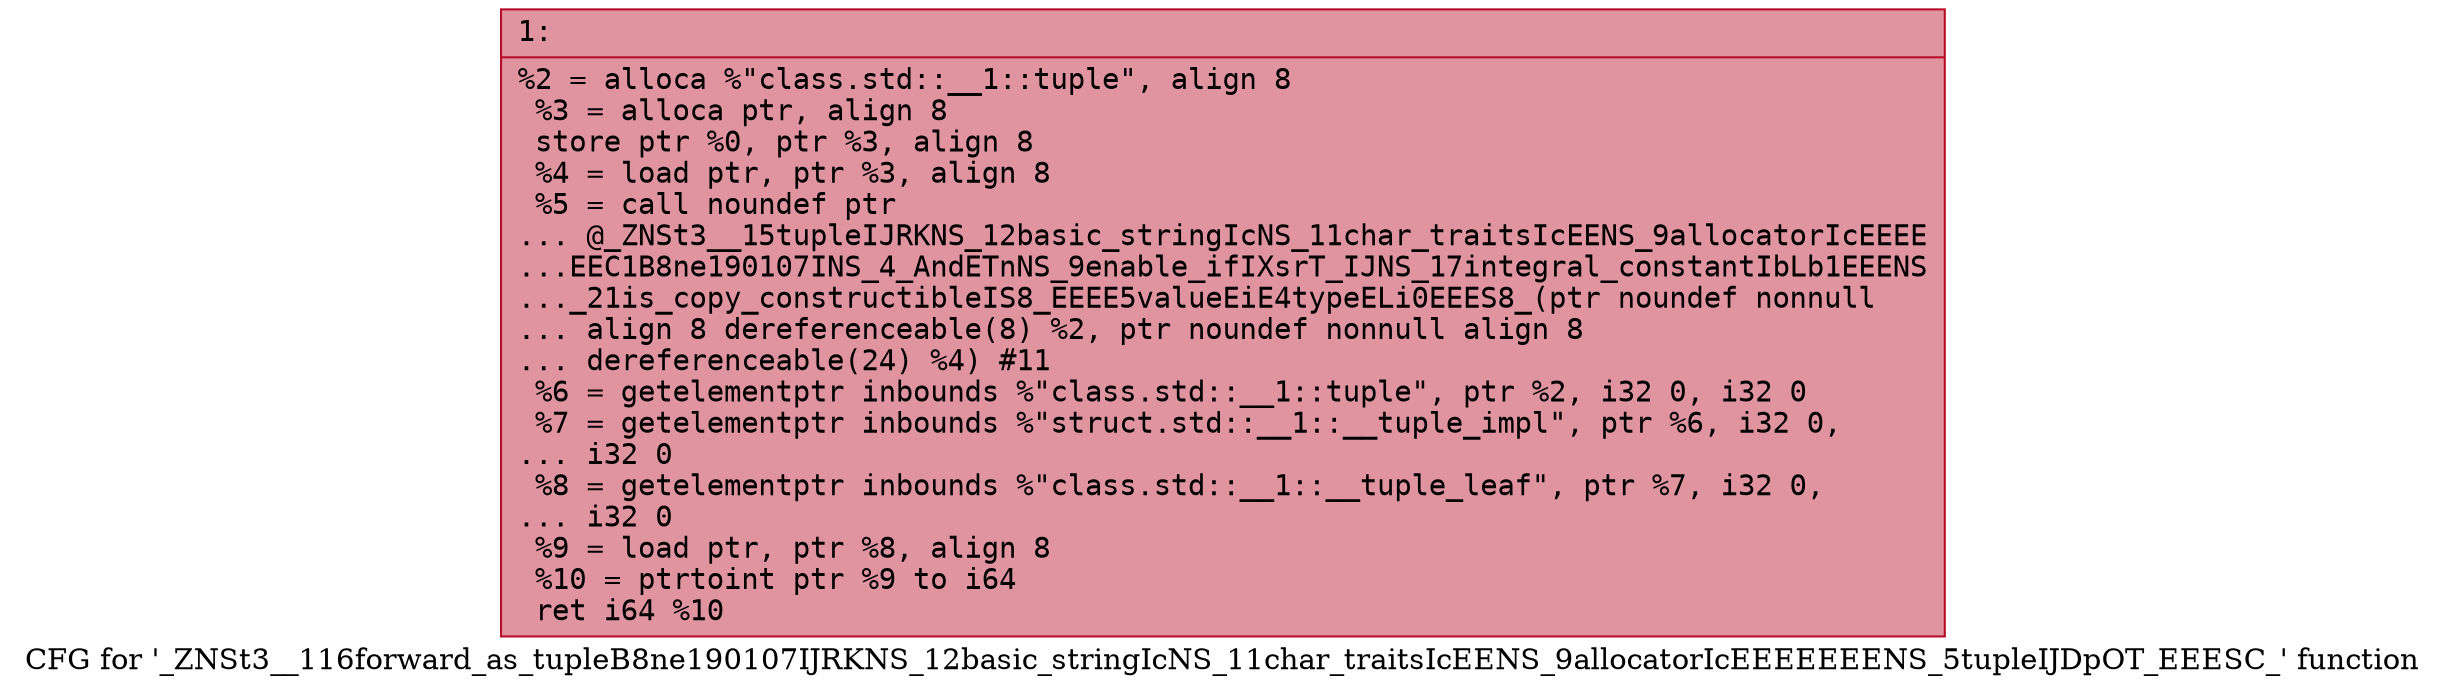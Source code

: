 digraph "CFG for '_ZNSt3__116forward_as_tupleB8ne190107IJRKNS_12basic_stringIcNS_11char_traitsIcEENS_9allocatorIcEEEEEEENS_5tupleIJDpOT_EEESC_' function" {
	label="CFG for '_ZNSt3__116forward_as_tupleB8ne190107IJRKNS_12basic_stringIcNS_11char_traitsIcEENS_9allocatorIcEEEEEEENS_5tupleIJDpOT_EEESC_' function";

	Node0x60000139c0f0 [shape=record,color="#b70d28ff", style=filled, fillcolor="#b70d2870" fontname="Courier",label="{1:\l|  %2 = alloca %\"class.std::__1::tuple\", align 8\l  %3 = alloca ptr, align 8\l  store ptr %0, ptr %3, align 8\l  %4 = load ptr, ptr %3, align 8\l  %5 = call noundef ptr\l... @_ZNSt3__15tupleIJRKNS_12basic_stringIcNS_11char_traitsIcEENS_9allocatorIcEEEE\l...EEC1B8ne190107INS_4_AndETnNS_9enable_ifIXsrT_IJNS_17integral_constantIbLb1EEENS\l..._21is_copy_constructibleIS8_EEEE5valueEiE4typeELi0EEES8_(ptr noundef nonnull\l... align 8 dereferenceable(8) %2, ptr noundef nonnull align 8\l... dereferenceable(24) %4) #11\l  %6 = getelementptr inbounds %\"class.std::__1::tuple\", ptr %2, i32 0, i32 0\l  %7 = getelementptr inbounds %\"struct.std::__1::__tuple_impl\", ptr %6, i32 0,\l... i32 0\l  %8 = getelementptr inbounds %\"class.std::__1::__tuple_leaf\", ptr %7, i32 0,\l... i32 0\l  %9 = load ptr, ptr %8, align 8\l  %10 = ptrtoint ptr %9 to i64\l  ret i64 %10\l}"];
}
